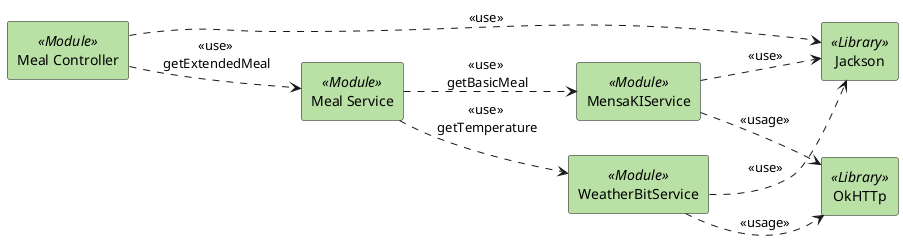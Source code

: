 @startuml Figure: Backend functional decomposition (Functions@Devtime)
!define Yellow #fff2cc
!define Green #b9e0a5
!define Pink #fff0e8
!define Red #f8cecc
!define Orange #ffe6cc
!define White #ffffff

left to right direction

rectangle "Meal Controller" <<Module>> as mealController Green 
rectangle "Meal Service" <<Module>> as mealService Green 
rectangle "Jackson" <<Library>> as jackson Green 
rectangle "WeatherBitService" <<Module>> as wetherBitService Green 
rectangle "MensaKIService" <<Module>> as mensaKIService Green 
rectangle "OkHTTp" <<Library>> as okHTTP Green 

mealController ..> mealService :<<use>>\n getExtendedMeal
mealController ..> jackson :<<use>>

mealService ..> wetherBitService :<<use>>\n getTemperature
mealService ..> mensaKIService :<<use>>\n getBasicMeal

wetherBitService ..> jackson :<<use>>
wetherBitService ..> okHTTP :<<usage>>

mensaKIService ..> jackson :<<use>>
mensaKIService ..> okHTTP :<<usage>>

'styling
'mealService -[hidden]d-> jackson 
'mealService -[hidden]r-> mensaKIService 
'mensaKIService -[hidden]l-> mealService 
'wetherBitService -[hidden]d-> mensaKIService
'mensaKIService -[hidden]d-> okHTTP 


@enduml